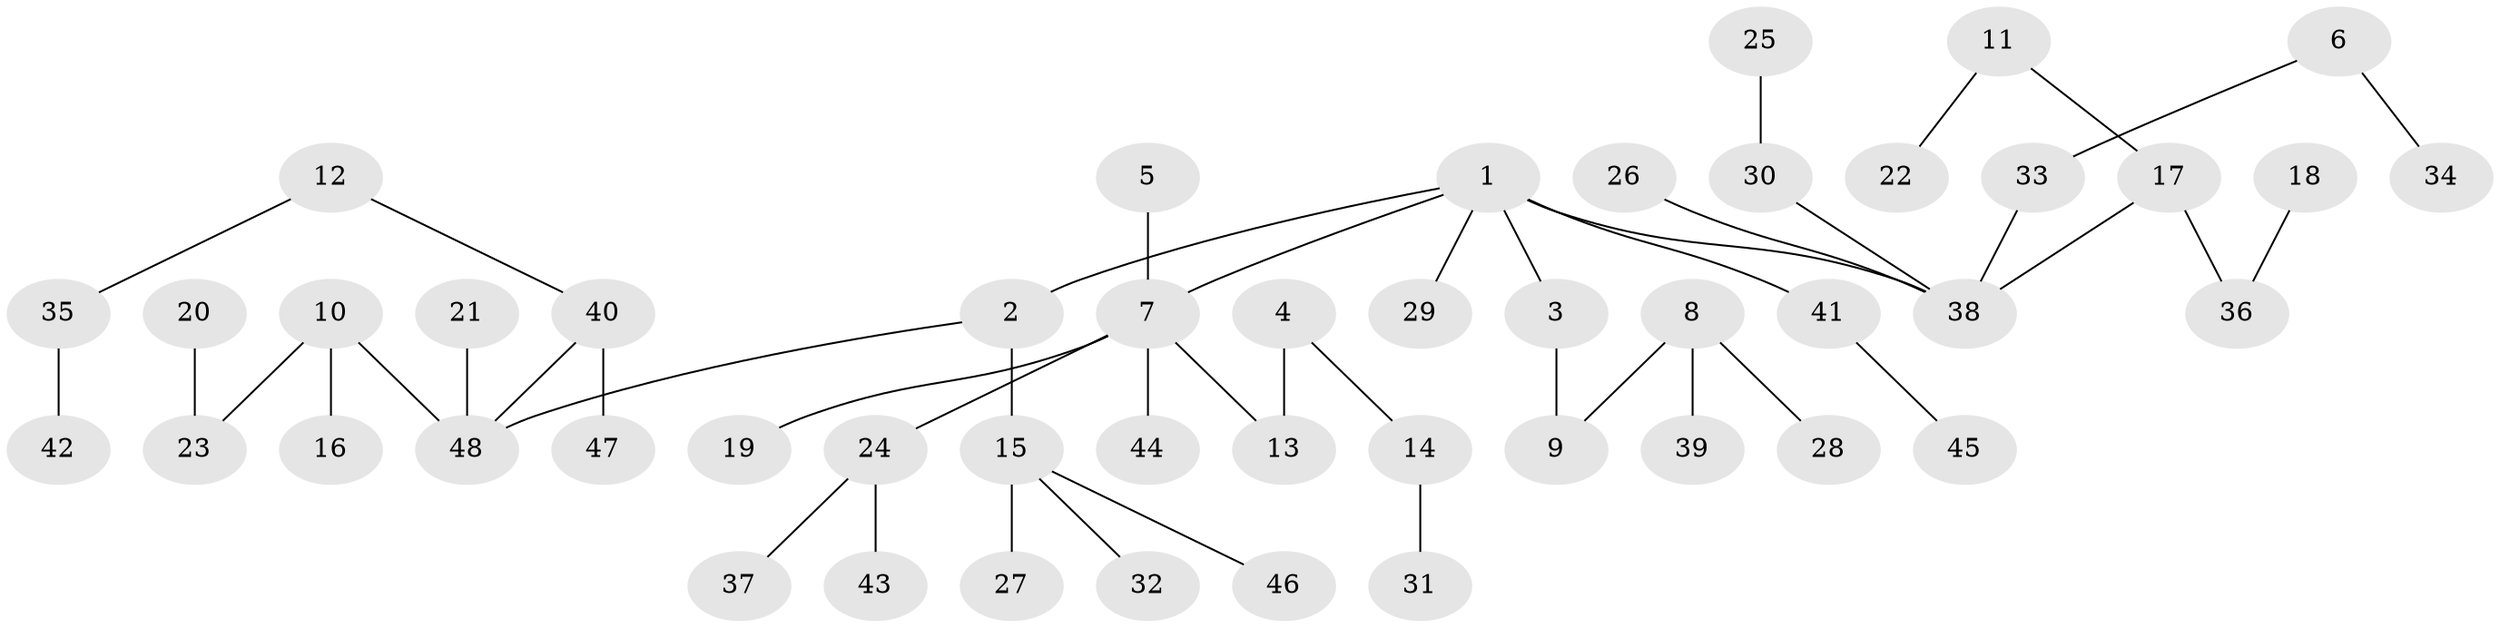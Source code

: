 // original degree distribution, {7: 0.021052631578947368, 1: 0.49473684210526314, 3: 0.14736842105263157, 6: 0.021052631578947368, 4: 0.05263157894736842, 2: 0.25263157894736843, 5: 0.010526315789473684}
// Generated by graph-tools (version 1.1) at 2025/02/03/09/25 03:02:21]
// undirected, 48 vertices, 47 edges
graph export_dot {
graph [start="1"]
  node [color=gray90,style=filled];
  1;
  2;
  3;
  4;
  5;
  6;
  7;
  8;
  9;
  10;
  11;
  12;
  13;
  14;
  15;
  16;
  17;
  18;
  19;
  20;
  21;
  22;
  23;
  24;
  25;
  26;
  27;
  28;
  29;
  30;
  31;
  32;
  33;
  34;
  35;
  36;
  37;
  38;
  39;
  40;
  41;
  42;
  43;
  44;
  45;
  46;
  47;
  48;
  1 -- 2 [weight=1.0];
  1 -- 3 [weight=1.0];
  1 -- 7 [weight=1.0];
  1 -- 29 [weight=1.0];
  1 -- 38 [weight=1.0];
  1 -- 41 [weight=1.0];
  2 -- 15 [weight=1.0];
  2 -- 48 [weight=1.0];
  3 -- 9 [weight=1.0];
  4 -- 13 [weight=1.0];
  4 -- 14 [weight=1.0];
  5 -- 7 [weight=1.0];
  6 -- 33 [weight=1.0];
  6 -- 34 [weight=1.0];
  7 -- 13 [weight=1.0];
  7 -- 19 [weight=1.0];
  7 -- 24 [weight=1.0];
  7 -- 44 [weight=1.0];
  8 -- 9 [weight=1.0];
  8 -- 28 [weight=1.0];
  8 -- 39 [weight=1.0];
  10 -- 16 [weight=1.0];
  10 -- 23 [weight=1.0];
  10 -- 48 [weight=1.0];
  11 -- 17 [weight=1.0];
  11 -- 22 [weight=1.0];
  12 -- 35 [weight=1.0];
  12 -- 40 [weight=1.0];
  14 -- 31 [weight=1.0];
  15 -- 27 [weight=1.0];
  15 -- 32 [weight=1.0];
  15 -- 46 [weight=1.0];
  17 -- 36 [weight=1.0];
  17 -- 38 [weight=1.0];
  18 -- 36 [weight=1.0];
  20 -- 23 [weight=1.0];
  21 -- 48 [weight=1.0];
  24 -- 37 [weight=1.0];
  24 -- 43 [weight=1.0];
  25 -- 30 [weight=1.0];
  26 -- 38 [weight=1.0];
  30 -- 38 [weight=1.0];
  33 -- 38 [weight=1.0];
  35 -- 42 [weight=1.0];
  40 -- 47 [weight=1.0];
  40 -- 48 [weight=1.0];
  41 -- 45 [weight=1.0];
}
